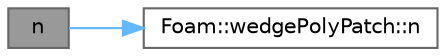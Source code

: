 digraph "n"
{
 // LATEX_PDF_SIZE
  bgcolor="transparent";
  edge [fontname=Helvetica,fontsize=10,labelfontname=Helvetica,labelfontsize=10];
  node [fontname=Helvetica,fontsize=10,shape=box,height=0.2,width=0.4];
  rankdir="LR";
  Node1 [id="Node000001",label="n",height=0.2,width=0.4,color="gray40", fillcolor="grey60", style="filled", fontcolor="black",tooltip=" "];
  Node1 -> Node2 [id="edge1_Node000001_Node000002",color="steelblue1",style="solid",tooltip=" "];
  Node2 [id="Node000002",label="Foam::wedgePolyPatch::n",height=0.2,width=0.4,color="grey40", fillcolor="white", style="filled",URL="$classFoam_1_1wedgePolyPatch.html#ab2b72668a38f15c203aea6a8b7922cd9",tooltip=" "];
}
